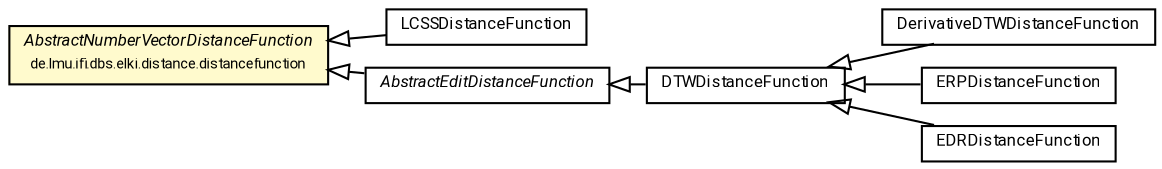 #!/usr/local/bin/dot
#
# Class diagram 
# Generated by UMLGraph version R5_7_2-60-g0e99a6 (http://www.spinellis.gr/umlgraph/)
#

digraph G {
	graph [fontnames="svg"]
	edge [fontname="Roboto",fontsize=7,labelfontname="Roboto",labelfontsize=7,color="black"];
	node [fontname="Roboto",fontcolor="black",fontsize=8,shape=plaintext,margin=0,width=0,height=0];
	nodesep=0.15;
	ranksep=0.25;
	rankdir=LR;
	// de.lmu.ifi.dbs.elki.distance.distancefunction.AbstractNumberVectorDistanceFunction
	c442688 [label=<<table title="de.lmu.ifi.dbs.elki.distance.distancefunction.AbstractNumberVectorDistanceFunction" border="0" cellborder="1" cellspacing="0" cellpadding="2" bgcolor="LemonChiffon" href="../AbstractNumberVectorDistanceFunction.html" target="_parent">
		<tr><td><table border="0" cellspacing="0" cellpadding="1">
		<tr><td align="center" balign="center"> <font face="Roboto"><i>AbstractNumberVectorDistanceFunction</i></font> </td></tr>
		<tr><td align="center" balign="center"> <font face="Roboto" point-size="7.0">de.lmu.ifi.dbs.elki.distance.distancefunction</font> </td></tr>
		</table></td></tr>
		</table>>, URL="../AbstractNumberVectorDistanceFunction.html"];
	// de.lmu.ifi.dbs.elki.distance.distancefunction.timeseries.LCSSDistanceFunction
	c442711 [label=<<table title="de.lmu.ifi.dbs.elki.distance.distancefunction.timeseries.LCSSDistanceFunction" border="0" cellborder="1" cellspacing="0" cellpadding="2" href="LCSSDistanceFunction.html" target="_parent">
		<tr><td><table border="0" cellspacing="0" cellpadding="1">
		<tr><td align="center" balign="center"> <font face="Roboto">LCSSDistanceFunction</font> </td></tr>
		</table></td></tr>
		</table>>, URL="LCSSDistanceFunction.html"];
	// de.lmu.ifi.dbs.elki.distance.distancefunction.timeseries.AbstractEditDistanceFunction
	c442713 [label=<<table title="de.lmu.ifi.dbs.elki.distance.distancefunction.timeseries.AbstractEditDistanceFunction" border="0" cellborder="1" cellspacing="0" cellpadding="2" href="AbstractEditDistanceFunction.html" target="_parent">
		<tr><td><table border="0" cellspacing="0" cellpadding="1">
		<tr><td align="center" balign="center"> <font face="Roboto"><i>AbstractEditDistanceFunction</i></font> </td></tr>
		</table></td></tr>
		</table>>, URL="AbstractEditDistanceFunction.html"];
	// de.lmu.ifi.dbs.elki.distance.distancefunction.timeseries.DerivativeDTWDistanceFunction
	c442715 [label=<<table title="de.lmu.ifi.dbs.elki.distance.distancefunction.timeseries.DerivativeDTWDistanceFunction" border="0" cellborder="1" cellspacing="0" cellpadding="2" href="DerivativeDTWDistanceFunction.html" target="_parent">
		<tr><td><table border="0" cellspacing="0" cellpadding="1">
		<tr><td align="center" balign="center"> <font face="Roboto">DerivativeDTWDistanceFunction</font> </td></tr>
		</table></td></tr>
		</table>>, URL="DerivativeDTWDistanceFunction.html"];
	// de.lmu.ifi.dbs.elki.distance.distancefunction.timeseries.ERPDistanceFunction
	c442716 [label=<<table title="de.lmu.ifi.dbs.elki.distance.distancefunction.timeseries.ERPDistanceFunction" border="0" cellborder="1" cellspacing="0" cellpadding="2" href="ERPDistanceFunction.html" target="_parent">
		<tr><td><table border="0" cellspacing="0" cellpadding="1">
		<tr><td align="center" balign="center"> <font face="Roboto">ERPDistanceFunction</font> </td></tr>
		</table></td></tr>
		</table>>, URL="ERPDistanceFunction.html"];
	// de.lmu.ifi.dbs.elki.distance.distancefunction.timeseries.DTWDistanceFunction
	c442718 [label=<<table title="de.lmu.ifi.dbs.elki.distance.distancefunction.timeseries.DTWDistanceFunction" border="0" cellborder="1" cellspacing="0" cellpadding="2" href="DTWDistanceFunction.html" target="_parent">
		<tr><td><table border="0" cellspacing="0" cellpadding="1">
		<tr><td align="center" balign="center"> <font face="Roboto">DTWDistanceFunction</font> </td></tr>
		</table></td></tr>
		</table>>, URL="DTWDistanceFunction.html"];
	// de.lmu.ifi.dbs.elki.distance.distancefunction.timeseries.EDRDistanceFunction
	c442720 [label=<<table title="de.lmu.ifi.dbs.elki.distance.distancefunction.timeseries.EDRDistanceFunction" border="0" cellborder="1" cellspacing="0" cellpadding="2" href="EDRDistanceFunction.html" target="_parent">
		<tr><td><table border="0" cellspacing="0" cellpadding="1">
		<tr><td align="center" balign="center"> <font face="Roboto">EDRDistanceFunction</font> </td></tr>
		</table></td></tr>
		</table>>, URL="EDRDistanceFunction.html"];
	// de.lmu.ifi.dbs.elki.distance.distancefunction.timeseries.LCSSDistanceFunction extends de.lmu.ifi.dbs.elki.distance.distancefunction.AbstractNumberVectorDistanceFunction
	c442688 -> c442711 [arrowtail=empty,dir=back,weight=10];
	// de.lmu.ifi.dbs.elki.distance.distancefunction.timeseries.AbstractEditDistanceFunction extends de.lmu.ifi.dbs.elki.distance.distancefunction.AbstractNumberVectorDistanceFunction
	c442688 -> c442713 [arrowtail=empty,dir=back,weight=10];
	// de.lmu.ifi.dbs.elki.distance.distancefunction.timeseries.DerivativeDTWDistanceFunction extends de.lmu.ifi.dbs.elki.distance.distancefunction.timeseries.DTWDistanceFunction
	c442718 -> c442715 [arrowtail=empty,dir=back,weight=10];
	// de.lmu.ifi.dbs.elki.distance.distancefunction.timeseries.ERPDistanceFunction extends de.lmu.ifi.dbs.elki.distance.distancefunction.timeseries.DTWDistanceFunction
	c442718 -> c442716 [arrowtail=empty,dir=back,weight=10];
	// de.lmu.ifi.dbs.elki.distance.distancefunction.timeseries.DTWDistanceFunction extends de.lmu.ifi.dbs.elki.distance.distancefunction.timeseries.AbstractEditDistanceFunction
	c442713 -> c442718 [arrowtail=empty,dir=back,weight=10];
	// de.lmu.ifi.dbs.elki.distance.distancefunction.timeseries.EDRDistanceFunction extends de.lmu.ifi.dbs.elki.distance.distancefunction.timeseries.DTWDistanceFunction
	c442718 -> c442720 [arrowtail=empty,dir=back,weight=10];
}

